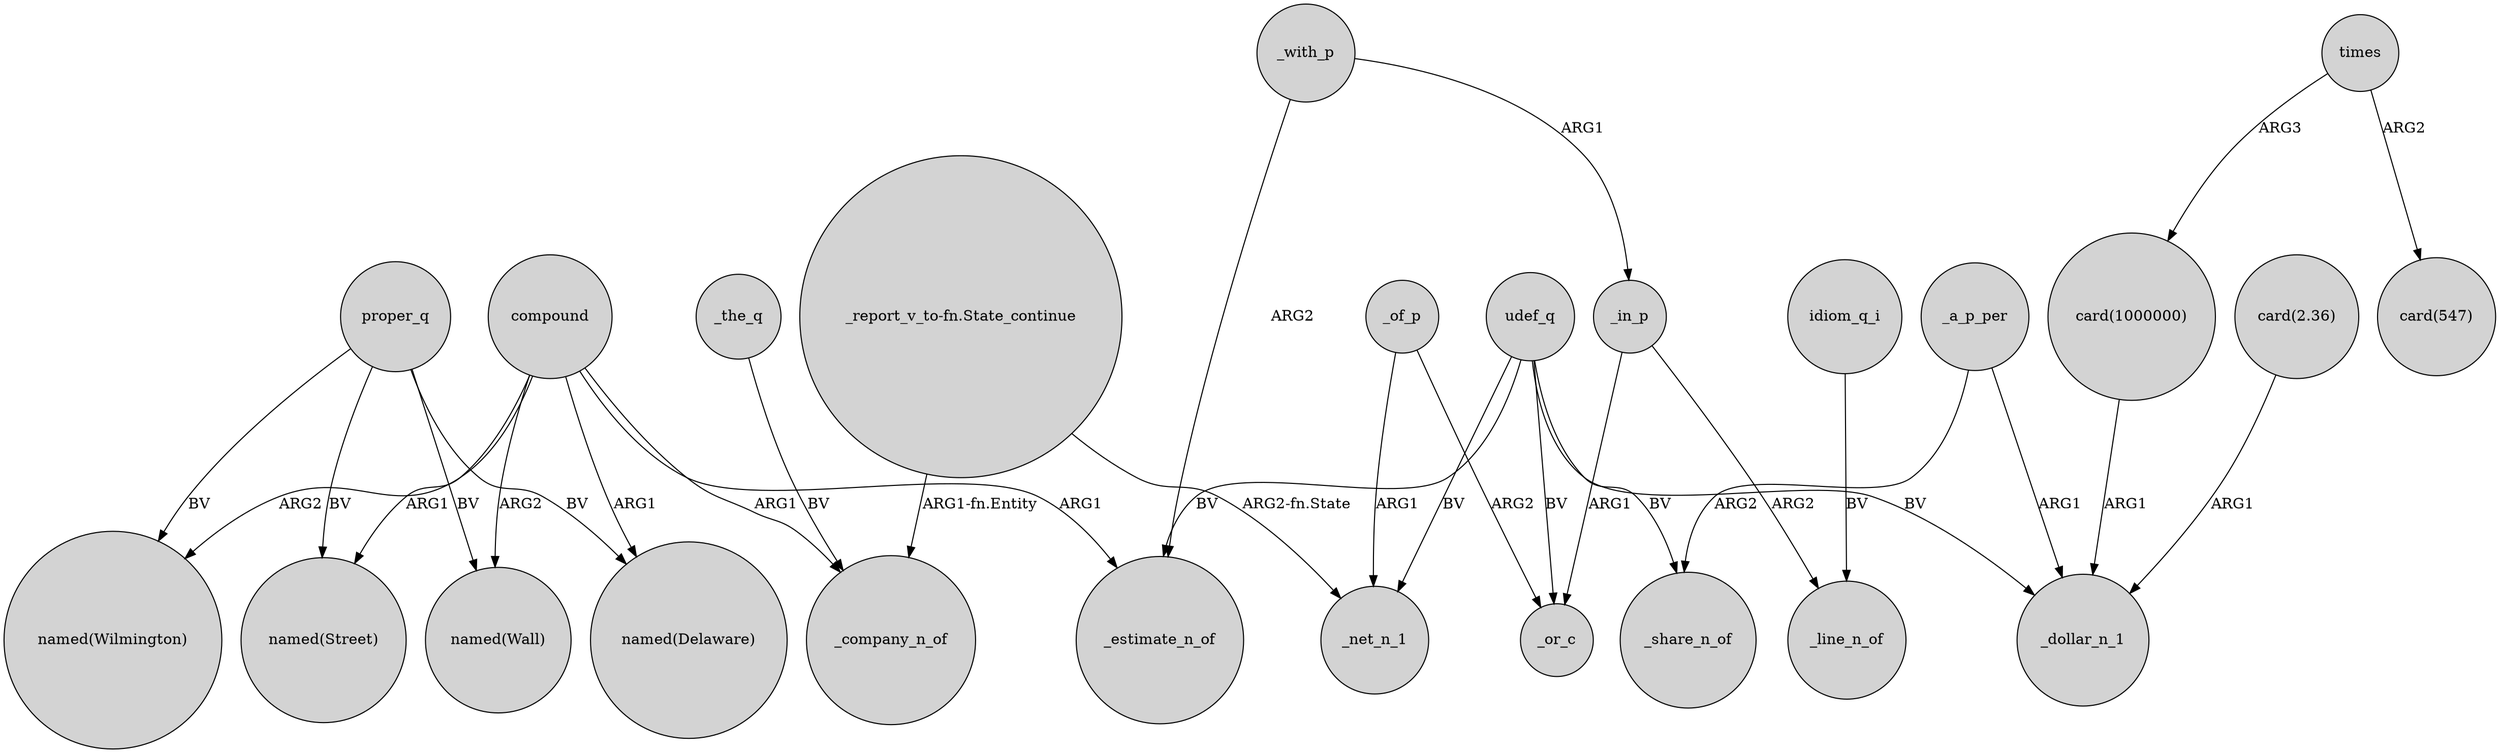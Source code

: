 digraph {
	node [shape=circle style=filled]
	"_report_v_to-fn.State_continue" -> _company_n_of [label="ARG1-fn.Entity"]
	_in_p -> _line_n_of [label=ARG2]
	_in_p -> _or_c [label=ARG1]
	times -> "card(547)" [label=ARG2]
	times -> "card(1000000)" [label=ARG3]
	compound -> "named(Wilmington)" [label=ARG2]
	"card(2.36)" -> _dollar_n_1 [label=ARG1]
	udef_q -> _estimate_n_of [label=BV]
	compound -> _company_n_of [label=ARG1]
	idiom_q_i -> _line_n_of [label=BV]
	_with_p -> _estimate_n_of [label=ARG2]
	_with_p -> _in_p [label=ARG1]
	udef_q -> _or_c [label=BV]
	proper_q -> "named(Wilmington)" [label=BV]
	compound -> "named(Wall)" [label=ARG2]
	_a_p_per -> _share_n_of [label=ARG2]
	compound -> "named(Street)" [label=ARG1]
	udef_q -> _share_n_of [label=BV]
	udef_q -> _net_n_1 [label=BV]
	udef_q -> _dollar_n_1 [label=BV]
	"card(1000000)" -> _dollar_n_1 [label=ARG1]
	_of_p -> _net_n_1 [label=ARG1]
	proper_q -> "named(Delaware)" [label=BV]
	compound -> _estimate_n_of [label=ARG1]
	_a_p_per -> _dollar_n_1 [label=ARG1]
	compound -> "named(Delaware)" [label=ARG1]
	proper_q -> "named(Wall)" [label=BV]
	_of_p -> _or_c [label=ARG2]
	proper_q -> "named(Street)" [label=BV]
	_the_q -> _company_n_of [label=BV]
	"_report_v_to-fn.State_continue" -> _net_n_1 [label="ARG2-fn.State"]
}
